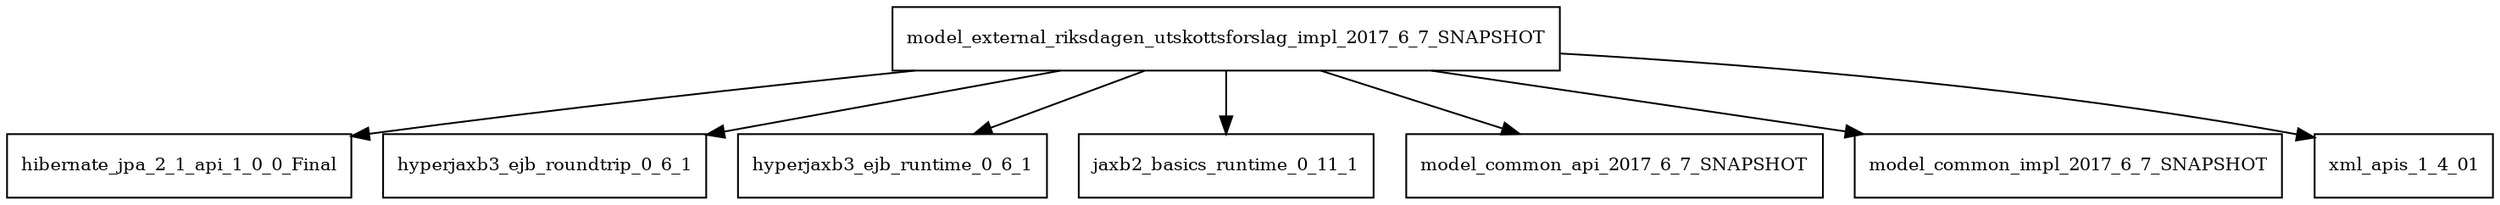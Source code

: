 digraph model_external_riksdagen_utskottsforslag_impl_2017_6_7_SNAPSHOT_dependencies {
  node [shape = box, fontsize=10.0];
  model_external_riksdagen_utskottsforslag_impl_2017_6_7_SNAPSHOT -> hibernate_jpa_2_1_api_1_0_0_Final;
  model_external_riksdagen_utskottsforslag_impl_2017_6_7_SNAPSHOT -> hyperjaxb3_ejb_roundtrip_0_6_1;
  model_external_riksdagen_utskottsforslag_impl_2017_6_7_SNAPSHOT -> hyperjaxb3_ejb_runtime_0_6_1;
  model_external_riksdagen_utskottsforslag_impl_2017_6_7_SNAPSHOT -> jaxb2_basics_runtime_0_11_1;
  model_external_riksdagen_utskottsforslag_impl_2017_6_7_SNAPSHOT -> model_common_api_2017_6_7_SNAPSHOT;
  model_external_riksdagen_utskottsforslag_impl_2017_6_7_SNAPSHOT -> model_common_impl_2017_6_7_SNAPSHOT;
  model_external_riksdagen_utskottsforslag_impl_2017_6_7_SNAPSHOT -> xml_apis_1_4_01;
}
